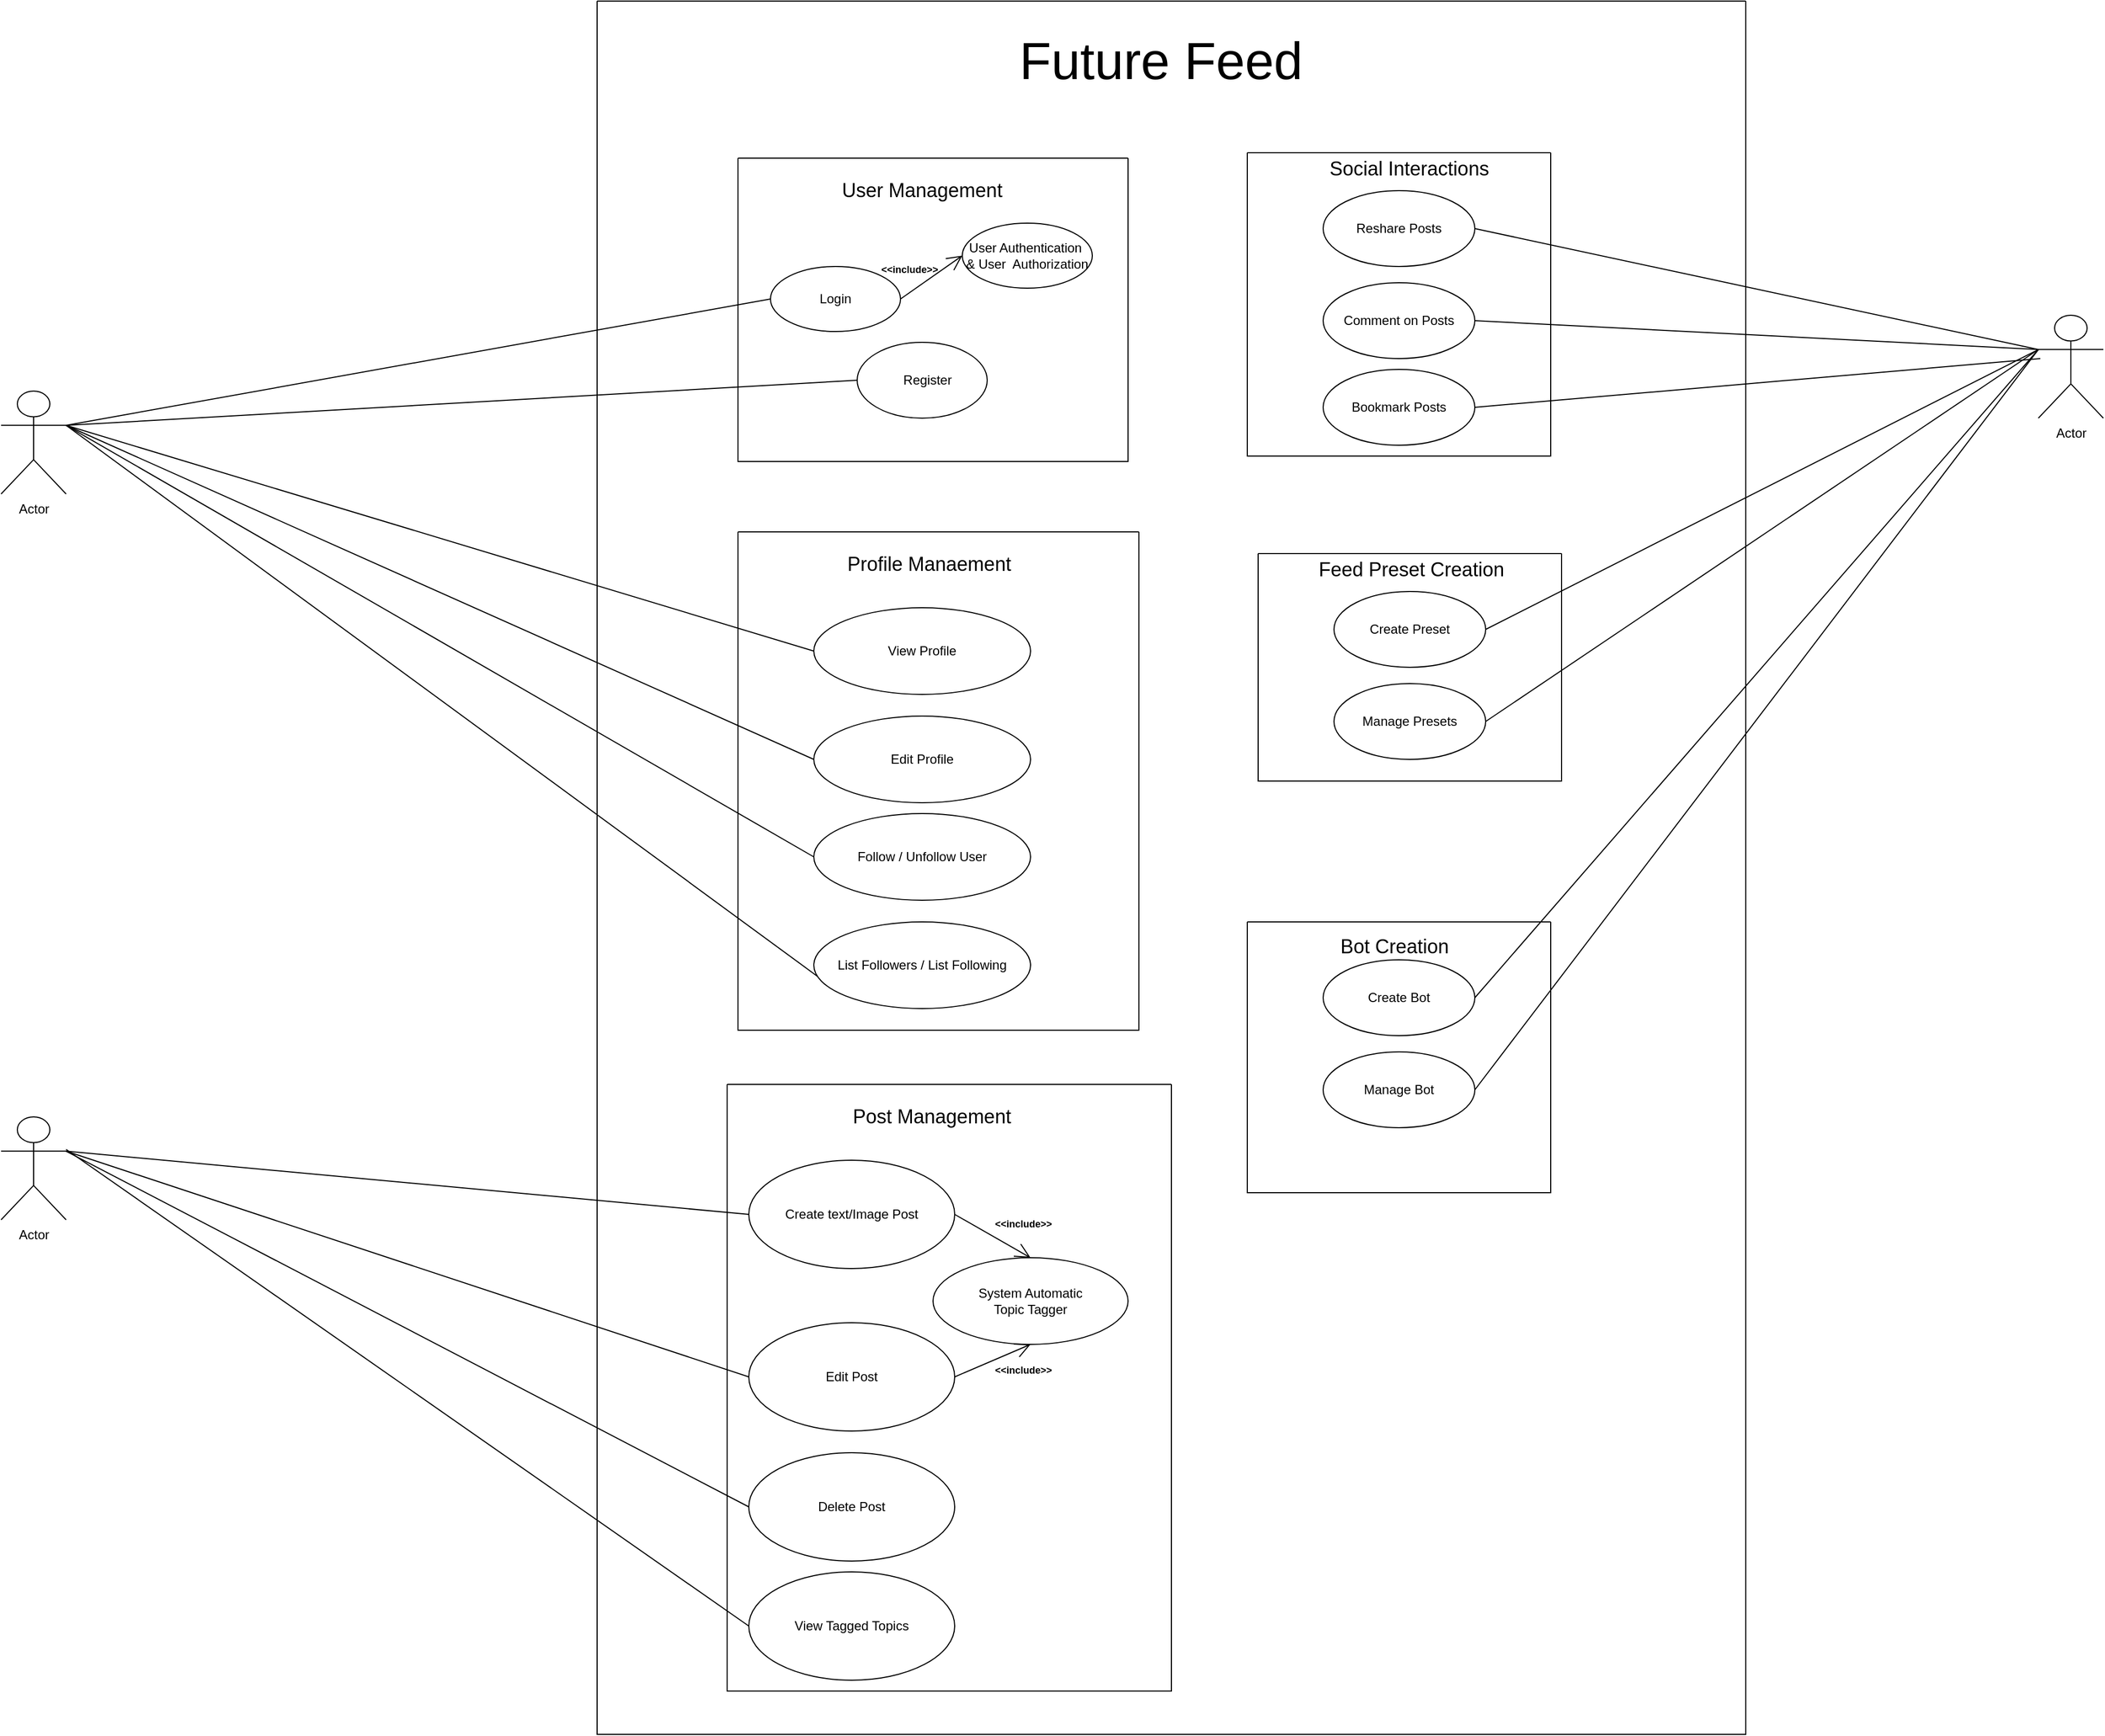 <mxfile version="27.0.5">
  <diagram name="Page-1" id="A5nZ0IqITTGndQLLmYTO">
    <mxGraphModel dx="1308" dy="2047" grid="1" gridSize="10" guides="1" tooltips="1" connect="1" arrows="1" fold="1" page="1" pageScale="1" pageWidth="827" pageHeight="1169" math="0" shadow="0">
      <root>
        <mxCell id="0" />
        <mxCell id="1" parent="0" />
        <mxCell id="NZRp_KM0lSio_9uiL5Sj-2" value="Actor" style="shape=umlActor;verticalLabelPosition=bottom;verticalAlign=top;html=1;outlineConnect=0;" parent="1" vertex="1">
          <mxGeometry x="1410" y="-180" width="60" height="95" as="geometry" />
        </mxCell>
        <mxCell id="NZRp_KM0lSio_9uiL5Sj-42" value="" style="endArrow=none;html=1;rounded=0;entryX=0;entryY=0.5;entryDx=0;entryDy=0;exitX=1;exitY=0.333;exitDx=0;exitDy=0;exitPerimeter=0;" parent="1" source="NZRp_KM0lSio_9uiL5Sj-2" target="NZRp_KM0lSio_9uiL5Sj-31" edge="1">
          <mxGeometry width="50" height="50" relative="1" as="geometry">
            <mxPoint x="330" y="44" as="sourcePoint" />
            <mxPoint x="1400" y="274" as="targetPoint" />
          </mxGeometry>
        </mxCell>
        <mxCell id="NZRp_KM0lSio_9uiL5Sj-21" value="" style="endArrow=none;html=1;rounded=0;entryX=0;entryY=0.5;entryDx=0;entryDy=0;exitX=1;exitY=0.333;exitDx=0;exitDy=0;exitPerimeter=0;" parent="1" source="NZRp_KM0lSio_9uiL5Sj-2" target="NZRp_KM0lSio_9uiL5Sj-20" edge="1">
          <mxGeometry width="50" height="50" relative="1" as="geometry">
            <mxPoint x="-410" y="24" as="sourcePoint" />
            <mxPoint x="400" y="-56" as="targetPoint" />
          </mxGeometry>
        </mxCell>
        <mxCell id="NZRp_KM0lSio_9uiL5Sj-43" value="" style="endArrow=none;html=1;rounded=0;entryX=0;entryY=0.5;entryDx=0;entryDy=0;exitX=1;exitY=0.333;exitDx=0;exitDy=0;exitPerimeter=0;" parent="1" source="NZRp_KM0lSio_9uiL5Sj-2" target="NZRp_KM0lSio_9uiL5Sj-30" edge="1">
          <mxGeometry width="50" height="50" relative="1" as="geometry">
            <mxPoint x="60" y="124" as="sourcePoint" />
            <mxPoint x="230" y="274" as="targetPoint" />
          </mxGeometry>
        </mxCell>
        <mxCell id="NZRp_KM0lSio_9uiL5Sj-44" value="" style="endArrow=none;html=1;rounded=0;entryX=0.02;entryY=0.634;entryDx=0;entryDy=0;entryPerimeter=0;exitX=1;exitY=0.333;exitDx=0;exitDy=0;exitPerimeter=0;" parent="1" source="NZRp_KM0lSio_9uiL5Sj-2" target="NZRp_KM0lSio_9uiL5Sj-32" edge="1">
          <mxGeometry width="50" height="50" relative="1" as="geometry">
            <mxPoint x="60" y="124" as="sourcePoint" />
            <mxPoint x="230" y="274" as="targetPoint" />
          </mxGeometry>
        </mxCell>
        <mxCell id="NZRp_KM0lSio_9uiL5Sj-41" value="" style="endArrow=none;html=1;rounded=0;exitX=1;exitY=0.333;exitDx=0;exitDy=0;exitPerimeter=0;entryX=0;entryY=0.5;entryDx=0;entryDy=0;" parent="1" source="NZRp_KM0lSio_9uiL5Sj-2" target="NZRp_KM0lSio_9uiL5Sj-28" edge="1">
          <mxGeometry width="50" height="50" relative="1" as="geometry">
            <mxPoint x="-470" y="264" as="sourcePoint" />
            <mxPoint x="-420" y="214" as="targetPoint" />
          </mxGeometry>
        </mxCell>
        <mxCell id="NZRp_KM0lSio_9uiL5Sj-17" value="" style="endArrow=none;html=1;rounded=0;entryX=0;entryY=0.5;entryDx=0;entryDy=0;exitX=1;exitY=0.333;exitDx=0;exitDy=0;exitPerimeter=0;" parent="1" source="NZRp_KM0lSio_9uiL5Sj-2" target="NZRp_KM0lSio_9uiL5Sj-13" edge="1">
          <mxGeometry width="50" height="50" relative="1" as="geometry">
            <mxPoint x="-120" y="-186" as="sourcePoint" />
            <mxPoint x="-70" y="-236" as="targetPoint" />
          </mxGeometry>
        </mxCell>
        <mxCell id="NZRp_KM0lSio_9uiL5Sj-1" value="" style="swimlane;startSize=0;" parent="1" vertex="1">
          <mxGeometry x="1960" y="-540" width="1060" height="1600" as="geometry" />
        </mxCell>
        <mxCell id="NZRp_KM0lSio_9uiL5Sj-3" value="&lt;font style=&quot;font-size: 48px;&quot;&gt;Future Feed&lt;/font&gt;" style="text;html=1;align=center;verticalAlign=middle;resizable=0;points=[];autosize=1;strokeColor=none;fillColor=none;" parent="NZRp_KM0lSio_9uiL5Sj-1" vertex="1">
          <mxGeometry x="380" y="20" width="280" height="70" as="geometry" />
        </mxCell>
        <mxCell id="NZRp_KM0lSio_9uiL5Sj-33" value="" style="swimlane;startSize=0;" parent="NZRp_KM0lSio_9uiL5Sj-1" vertex="1">
          <mxGeometry x="130" y="490" width="370" height="460" as="geometry" />
        </mxCell>
        <mxCell id="NZRp_KM0lSio_9uiL5Sj-26" value="&lt;span style=&quot;font-size: 18px;&quot;&gt;Profile Manaement&lt;/span&gt;" style="text;strokeColor=none;fillColor=none;align=left;verticalAlign=middle;spacingLeft=4;spacingRight=4;overflow=hidden;points=[[0,0.5],[1,0.5]];portConstraint=eastwest;rotatable=0;whiteSpace=wrap;html=1;" parent="NZRp_KM0lSio_9uiL5Sj-33" vertex="1">
          <mxGeometry x="95" y="10" width="170" height="40" as="geometry" />
        </mxCell>
        <mxCell id="NZRp_KM0lSio_9uiL5Sj-28" value="View Profile" style="ellipse;whiteSpace=wrap;html=1;" parent="NZRp_KM0lSio_9uiL5Sj-33" vertex="1">
          <mxGeometry x="70" y="70" width="200" height="80" as="geometry" />
        </mxCell>
        <mxCell id="NZRp_KM0lSio_9uiL5Sj-31" value="Edit Profile" style="ellipse;whiteSpace=wrap;html=1;" parent="NZRp_KM0lSio_9uiL5Sj-33" vertex="1">
          <mxGeometry x="70" y="170" width="200" height="80" as="geometry" />
        </mxCell>
        <mxCell id="NZRp_KM0lSio_9uiL5Sj-30" value="Follow / Unfollow User" style="ellipse;whiteSpace=wrap;html=1;" parent="NZRp_KM0lSio_9uiL5Sj-33" vertex="1">
          <mxGeometry x="70" y="260" width="200" height="80" as="geometry" />
        </mxCell>
        <mxCell id="NZRp_KM0lSio_9uiL5Sj-32" value="List Followers / List Following" style="ellipse;whiteSpace=wrap;html=1;" parent="NZRp_KM0lSio_9uiL5Sj-33" vertex="1">
          <mxGeometry x="70" y="360" width="200" height="80" as="geometry" />
        </mxCell>
        <mxCell id="NZRp_KM0lSio_9uiL5Sj-9" value="" style="swimlane;startSize=0;" parent="NZRp_KM0lSio_9uiL5Sj-1" vertex="1">
          <mxGeometry x="130" y="145" width="360" height="280" as="geometry" />
        </mxCell>
        <mxCell id="NZRp_KM0lSio_9uiL5Sj-13" value="Login" style="ellipse;whiteSpace=wrap;html=1;" parent="NZRp_KM0lSio_9uiL5Sj-9" vertex="1">
          <mxGeometry x="30" y="100" width="120" height="60" as="geometry" />
        </mxCell>
        <mxCell id="NZRp_KM0lSio_9uiL5Sj-12" value="&lt;span style=&quot;font-size: 18px;&quot;&gt;User Management&lt;/span&gt;" style="text;strokeColor=none;fillColor=none;align=left;verticalAlign=middle;spacingLeft=4;spacingRight=4;overflow=hidden;points=[[0,0.5],[1,0.5]];portConstraint=eastwest;rotatable=0;whiteSpace=wrap;html=1;" parent="NZRp_KM0lSio_9uiL5Sj-9" vertex="1">
          <mxGeometry x="90" y="10" width="170" height="40" as="geometry" />
        </mxCell>
        <mxCell id="NZRp_KM0lSio_9uiL5Sj-14" value="User Authentication&amp;nbsp;&lt;div&gt;&amp;amp; User&amp;nbsp; Authorization&lt;/div&gt;" style="ellipse;whiteSpace=wrap;html=1;" parent="NZRp_KM0lSio_9uiL5Sj-9" vertex="1">
          <mxGeometry x="207" y="60" width="120" height="60" as="geometry" />
        </mxCell>
        <mxCell id="NZRp_KM0lSio_9uiL5Sj-20" value="" style="ellipse;whiteSpace=wrap;html=1;" parent="NZRp_KM0lSio_9uiL5Sj-9" vertex="1">
          <mxGeometry x="110" y="170" width="120" height="70" as="geometry" />
        </mxCell>
        <mxCell id="NZRp_KM0lSio_9uiL5Sj-22" value="Register" style="text;html=1;align=center;verticalAlign=middle;whiteSpace=wrap;rounded=0;" parent="NZRp_KM0lSio_9uiL5Sj-9" vertex="1">
          <mxGeometry x="145" y="190" width="60" height="30" as="geometry" />
        </mxCell>
        <mxCell id="NZRp_KM0lSio_9uiL5Sj-72" value="" style="endArrow=open;endFill=1;endSize=12;html=1;rounded=0;exitX=1;exitY=0.5;exitDx=0;exitDy=0;entryX=0;entryY=0.5;entryDx=0;entryDy=0;" parent="NZRp_KM0lSio_9uiL5Sj-9" source="NZRp_KM0lSio_9uiL5Sj-13" target="NZRp_KM0lSio_9uiL5Sj-14" edge="1">
          <mxGeometry width="160" relative="1" as="geometry">
            <mxPoint x="80" y="195" as="sourcePoint" />
            <mxPoint x="240" y="195" as="targetPoint" />
          </mxGeometry>
        </mxCell>
        <mxCell id="NZRp_KM0lSio_9uiL5Sj-73" value="&lt;font style=&quot;font-size: 9px;&quot;&gt;&amp;lt;&amp;lt;include&amp;gt;&amp;gt;&lt;/font&gt;" style="text;align=center;fontStyle=1;verticalAlign=middle;spacingLeft=3;spacingRight=3;strokeColor=none;rotatable=0;points=[[0,0.5],[1,0.5]];portConstraint=eastwest;html=1;" parent="NZRp_KM0lSio_9uiL5Sj-9" vertex="1">
          <mxGeometry x="135" y="94" width="45" height="16" as="geometry" />
        </mxCell>
        <mxCell id="NZRp_KM0lSio_9uiL5Sj-79" value="" style="swimlane;startSize=0;" parent="NZRp_KM0lSio_9uiL5Sj-1" vertex="1">
          <mxGeometry x="600" y="140" width="280" height="280" as="geometry" />
        </mxCell>
        <mxCell id="NZRp_KM0lSio_9uiL5Sj-80" value="Reshare Posts" style="ellipse;whiteSpace=wrap;html=1;" parent="NZRp_KM0lSio_9uiL5Sj-79" vertex="1">
          <mxGeometry x="70" y="35" width="140" height="70" as="geometry" />
        </mxCell>
        <mxCell id="NZRp_KM0lSio_9uiL5Sj-81" value="&lt;span style=&quot;font-size: 18px;&quot;&gt;Social Interactions&lt;/span&gt;" style="text;strokeColor=none;fillColor=none;align=left;verticalAlign=middle;spacingLeft=4;spacingRight=4;overflow=hidden;points=[[0,0.5],[1,0.5]];portConstraint=eastwest;rotatable=0;whiteSpace=wrap;html=1;" parent="NZRp_KM0lSio_9uiL5Sj-79" vertex="1">
          <mxGeometry x="70" y="-5" width="170" height="40" as="geometry" />
        </mxCell>
        <mxCell id="NZRp_KM0lSio_9uiL5Sj-82" value="Comment on Posts&lt;span style=&quot;color: rgba(0, 0, 0, 0); font-family: monospace; font-size: 0px; text-align: start; text-wrap-mode: nowrap;&quot;&gt;%3CmxGraphModel%3E%3Croot%3E%3CmxCell%20id%3D%220%22%2F%3E%3CmxCell%20id%3D%221%22%20parent%3D%220%22%2F%3E%3CmxCell%20id%3D%222%22%20value%3D%22Reshare%20Posts%22%20style%3D%22ellipse%3BwhiteSpace%3Dwrap%3Bhtml%3D1%3B%22%20vertex%3D%221%22%20parent%3D%221%22%3E%3CmxGeometry%20x%3D%222630%22%20y%3D%22-365%22%20width%3D%22140%22%20height%3D%2270%22%20as%3D%22geometry%22%2F%3E%3C%2FmxCell%3E%3C%2Froot%3E%3C%2FmxGraphModel%3E&lt;/span&gt;&lt;span style=&quot;color: rgba(0, 0, 0, 0); font-family: monospace; font-size: 0px; text-align: start; text-wrap-mode: nowrap;&quot;&gt;%3CmxGraphModel%3E%3Croot%3E%3CmxCell%20id%3D%220%22%2F%3E%3CmxCell%20id%3D%221%22%20parent%3D%220%22%2F%3E%3CmxCell%20id%3D%222%22%20value%3D%22Reshare%20Posts%22%20style%3D%22ellipse%3BwhiteSpace%3Dwrap%3Bhtml%3D1%3B%22%20vertex%3D%221%22%20parent%3D%221%22%3E%3CmxGeometry%20x%3D%222630%22%20y%3D%22-365%22%20width%3D%22140%22%20height%3D%2270%22%20as%3D%22geometry%22%2F%3E%3C%2FmxCell%3E%3C%2Froot%3E%3C%2FmxGraphModel%3E&lt;/span&gt;" style="ellipse;whiteSpace=wrap;html=1;" parent="NZRp_KM0lSio_9uiL5Sj-79" vertex="1">
          <mxGeometry x="70" y="120" width="140" height="70" as="geometry" />
        </mxCell>
        <mxCell id="NZRp_KM0lSio_9uiL5Sj-83" value="Bookmark Posts" style="ellipse;whiteSpace=wrap;html=1;" parent="NZRp_KM0lSio_9uiL5Sj-79" vertex="1">
          <mxGeometry x="70" y="200" width="140" height="70" as="geometry" />
        </mxCell>
        <mxCell id="NZRp_KM0lSio_9uiL5Sj-48" value="" style="swimlane;startSize=0;" parent="NZRp_KM0lSio_9uiL5Sj-1" vertex="1">
          <mxGeometry x="120" y="1000" width="410" height="560" as="geometry" />
        </mxCell>
        <mxCell id="NZRp_KM0lSio_9uiL5Sj-53" value="Create text/Image Post" style="ellipse;whiteSpace=wrap;html=1;" parent="NZRp_KM0lSio_9uiL5Sj-48" vertex="1">
          <mxGeometry x="20" y="70" width="190" height="100" as="geometry" />
        </mxCell>
        <mxCell id="NZRp_KM0lSio_9uiL5Sj-52" value="&lt;span style=&quot;font-size: 18px;&quot;&gt;Post Management&lt;/span&gt;" style="text;strokeColor=none;fillColor=none;align=left;verticalAlign=middle;spacingLeft=4;spacingRight=4;overflow=hidden;points=[[0,0.5],[1,0.5]];portConstraint=eastwest;rotatable=0;whiteSpace=wrap;html=1;" parent="NZRp_KM0lSio_9uiL5Sj-48" vertex="1">
          <mxGeometry x="110" y="10" width="190" height="40" as="geometry" />
        </mxCell>
        <mxCell id="NZRp_KM0lSio_9uiL5Sj-54" value="System Automatic&lt;div&gt;Topic Tagger&lt;/div&gt;" style="ellipse;whiteSpace=wrap;html=1;" parent="NZRp_KM0lSio_9uiL5Sj-48" vertex="1">
          <mxGeometry x="190" y="160" width="180" height="80" as="geometry" />
        </mxCell>
        <mxCell id="NZRp_KM0lSio_9uiL5Sj-59" value="Edit Post" style="ellipse;whiteSpace=wrap;html=1;" parent="NZRp_KM0lSio_9uiL5Sj-48" vertex="1">
          <mxGeometry x="20" y="220" width="190" height="100" as="geometry" />
        </mxCell>
        <mxCell id="NZRp_KM0lSio_9uiL5Sj-60" value="Delete Post" style="ellipse;whiteSpace=wrap;html=1;" parent="NZRp_KM0lSio_9uiL5Sj-48" vertex="1">
          <mxGeometry x="20" y="340" width="190" height="100" as="geometry" />
        </mxCell>
        <mxCell id="NZRp_KM0lSio_9uiL5Sj-62" value="View Tagged Topics" style="ellipse;whiteSpace=wrap;html=1;" parent="NZRp_KM0lSio_9uiL5Sj-48" vertex="1">
          <mxGeometry x="20" y="450" width="190" height="100" as="geometry" />
        </mxCell>
        <mxCell id="NZRp_KM0lSio_9uiL5Sj-74" value="&lt;font style=&quot;font-size: 9px;&quot;&gt;&amp;lt;&amp;lt;include&amp;gt;&amp;gt;&lt;/font&gt;" style="text;align=center;fontStyle=1;verticalAlign=middle;spacingLeft=3;spacingRight=3;strokeColor=none;rotatable=0;points=[[0,0.5],[1,0.5]];portConstraint=eastwest;html=1;" parent="NZRp_KM0lSio_9uiL5Sj-48" vertex="1">
          <mxGeometry x="250" y="120" width="45" height="16" as="geometry" />
        </mxCell>
        <mxCell id="NZRp_KM0lSio_9uiL5Sj-75" value="" style="endArrow=open;endFill=1;endSize=12;html=1;rounded=0;entryX=0.5;entryY=0;entryDx=0;entryDy=0;exitX=1;exitY=0.5;exitDx=0;exitDy=0;" parent="NZRp_KM0lSio_9uiL5Sj-48" source="NZRp_KM0lSio_9uiL5Sj-53" target="NZRp_KM0lSio_9uiL5Sj-54" edge="1">
          <mxGeometry width="160" relative="1" as="geometry">
            <mxPoint x="130" y="-80" as="sourcePoint" />
            <mxPoint x="290" y="-80" as="targetPoint" />
            <Array as="points" />
          </mxGeometry>
        </mxCell>
        <mxCell id="NZRp_KM0lSio_9uiL5Sj-76" value="" style="endArrow=open;endFill=1;endSize=12;html=1;rounded=0;entryX=0.5;entryY=1;entryDx=0;entryDy=0;exitX=1;exitY=0.5;exitDx=0;exitDy=0;" parent="NZRp_KM0lSio_9uiL5Sj-48" source="NZRp_KM0lSio_9uiL5Sj-59" target="NZRp_KM0lSio_9uiL5Sj-54" edge="1">
          <mxGeometry width="160" relative="1" as="geometry">
            <mxPoint x="220" y="130" as="sourcePoint" />
            <mxPoint x="290" y="170" as="targetPoint" />
            <Array as="points" />
          </mxGeometry>
        </mxCell>
        <mxCell id="NZRp_KM0lSio_9uiL5Sj-78" value="&lt;font style=&quot;font-size: 9px;&quot;&gt;&amp;lt;&amp;lt;include&amp;gt;&amp;gt;&lt;/font&gt;" style="text;align=center;fontStyle=1;verticalAlign=middle;spacingLeft=3;spacingRight=3;strokeColor=none;rotatable=0;points=[[0,0.5],[1,0.5]];portConstraint=eastwest;html=1;" parent="NZRp_KM0lSio_9uiL5Sj-48" vertex="1">
          <mxGeometry x="250" y="255" width="45" height="16" as="geometry" />
        </mxCell>
        <mxCell id="NZRp_KM0lSio_9uiL5Sj-84" value="" style="swimlane;startSize=0;" parent="NZRp_KM0lSio_9uiL5Sj-1" vertex="1">
          <mxGeometry x="600" y="850" width="280" height="250" as="geometry" />
        </mxCell>
        <mxCell id="NZRp_KM0lSio_9uiL5Sj-85" value="Create Bot" style="ellipse;whiteSpace=wrap;html=1;" parent="NZRp_KM0lSio_9uiL5Sj-84" vertex="1">
          <mxGeometry x="70" y="35" width="140" height="70" as="geometry" />
        </mxCell>
        <mxCell id="NZRp_KM0lSio_9uiL5Sj-86" value="&lt;span style=&quot;font-size: 18px;&quot;&gt;Bot Creation&lt;/span&gt;" style="text;strokeColor=none;fillColor=none;align=left;verticalAlign=middle;spacingLeft=4;spacingRight=4;overflow=hidden;points=[[0,0.5],[1,0.5]];portConstraint=eastwest;rotatable=0;whiteSpace=wrap;html=1;" parent="NZRp_KM0lSio_9uiL5Sj-84" vertex="1">
          <mxGeometry x="80" y="10" width="140" height="25" as="geometry" />
        </mxCell>
        <mxCell id="NZRp_KM0lSio_9uiL5Sj-87" value="Manage Bot" style="ellipse;whiteSpace=wrap;html=1;" parent="NZRp_KM0lSio_9uiL5Sj-84" vertex="1">
          <mxGeometry x="70" y="120" width="140" height="70" as="geometry" />
        </mxCell>
        <mxCell id="NZRp_KM0lSio_9uiL5Sj-65" value="Actor" style="shape=umlActor;verticalLabelPosition=bottom;verticalAlign=top;html=1;outlineConnect=0;" parent="1" vertex="1">
          <mxGeometry x="1410" y="490" width="60" height="95" as="geometry" />
        </mxCell>
        <mxCell id="NZRp_KM0lSio_9uiL5Sj-66" value="" style="endArrow=none;html=1;rounded=0;exitX=1;exitY=0.333;exitDx=0;exitDy=0;exitPerimeter=0;entryX=0;entryY=0.5;entryDx=0;entryDy=0;" parent="1" source="NZRp_KM0lSio_9uiL5Sj-65" target="NZRp_KM0lSio_9uiL5Sj-53" edge="1">
          <mxGeometry width="50" height="50" relative="1" as="geometry">
            <mxPoint x="1810" y="290" as="sourcePoint" />
            <mxPoint x="1860" y="240" as="targetPoint" />
          </mxGeometry>
        </mxCell>
        <mxCell id="NZRp_KM0lSio_9uiL5Sj-67" value="" style="endArrow=none;html=1;rounded=0;exitX=0;exitY=0.5;exitDx=0;exitDy=0;entryX=1;entryY=0.333;entryDx=0;entryDy=0;entryPerimeter=0;" parent="1" source="NZRp_KM0lSio_9uiL5Sj-59" target="NZRp_KM0lSio_9uiL5Sj-65" edge="1">
          <mxGeometry width="50" height="50" relative="1" as="geometry">
            <mxPoint x="1810" y="290" as="sourcePoint" />
            <mxPoint x="1860" y="240" as="targetPoint" />
          </mxGeometry>
        </mxCell>
        <mxCell id="NZRp_KM0lSio_9uiL5Sj-68" value="" style="endArrow=none;html=1;rounded=0;exitX=1;exitY=0.333;exitDx=0;exitDy=0;exitPerimeter=0;entryX=0;entryY=0.5;entryDx=0;entryDy=0;" parent="1" source="NZRp_KM0lSio_9uiL5Sj-65" target="NZRp_KM0lSio_9uiL5Sj-60" edge="1">
          <mxGeometry width="50" height="50" relative="1" as="geometry">
            <mxPoint x="1810" y="290" as="sourcePoint" />
            <mxPoint x="1860" y="240" as="targetPoint" />
          </mxGeometry>
        </mxCell>
        <mxCell id="NZRp_KM0lSio_9uiL5Sj-69" value="" style="endArrow=none;html=1;rounded=0;entryX=0;entryY=0.5;entryDx=0;entryDy=0;" parent="1" target="NZRp_KM0lSio_9uiL5Sj-62" edge="1">
          <mxGeometry width="50" height="50" relative="1" as="geometry">
            <mxPoint x="1470" y="520" as="sourcePoint" />
            <mxPoint x="1860" y="240" as="targetPoint" />
          </mxGeometry>
        </mxCell>
        <mxCell id="NZRp_KM0lSio_9uiL5Sj-89" value="" style="swimlane;startSize=0;" parent="1" vertex="1">
          <mxGeometry x="2570" y="-30" width="280" height="210" as="geometry" />
        </mxCell>
        <mxCell id="NZRp_KM0lSio_9uiL5Sj-90" value="Create Preset" style="ellipse;whiteSpace=wrap;html=1;" parent="NZRp_KM0lSio_9uiL5Sj-89" vertex="1">
          <mxGeometry x="70" y="35" width="140" height="70" as="geometry" />
        </mxCell>
        <mxCell id="NZRp_KM0lSio_9uiL5Sj-91" value="&lt;span style=&quot;font-size: 18px;&quot;&gt;Feed Preset Creation&lt;/span&gt;" style="text;strokeColor=none;fillColor=none;align=left;verticalAlign=middle;spacingLeft=4;spacingRight=4;overflow=hidden;points=[[0,0.5],[1,0.5]];portConstraint=eastwest;rotatable=0;whiteSpace=wrap;html=1;" parent="NZRp_KM0lSio_9uiL5Sj-89" vertex="1">
          <mxGeometry x="50" y="-5" width="190" height="40" as="geometry" />
        </mxCell>
        <mxCell id="NZRp_KM0lSio_9uiL5Sj-92" value="Manage Presets" style="ellipse;whiteSpace=wrap;html=1;" parent="NZRp_KM0lSio_9uiL5Sj-89" vertex="1">
          <mxGeometry x="70" y="120" width="140" height="70" as="geometry" />
        </mxCell>
        <mxCell id="NZRp_KM0lSio_9uiL5Sj-94" value="Actor" style="shape=umlActor;verticalLabelPosition=bottom;verticalAlign=top;html=1;outlineConnect=0;" parent="1" vertex="1">
          <mxGeometry x="3290" y="-250" width="60" height="95" as="geometry" />
        </mxCell>
        <mxCell id="NZRp_KM0lSio_9uiL5Sj-96" value="" style="endArrow=none;html=1;rounded=0;exitX=1;exitY=0.5;exitDx=0;exitDy=0;entryX=0;entryY=0.333;entryDx=0;entryDy=0;entryPerimeter=0;" parent="1" source="NZRp_KM0lSio_9uiL5Sj-85" target="NZRp_KM0lSio_9uiL5Sj-94" edge="1">
          <mxGeometry width="50" height="50" relative="1" as="geometry">
            <mxPoint x="3030" y="260" as="sourcePoint" />
            <mxPoint x="3080" y="210" as="targetPoint" />
          </mxGeometry>
        </mxCell>
        <mxCell id="NZRp_KM0lSio_9uiL5Sj-97" value="" style="endArrow=none;html=1;rounded=0;exitX=1;exitY=0.5;exitDx=0;exitDy=0;entryX=0;entryY=0.333;entryDx=0;entryDy=0;entryPerimeter=0;" parent="1" source="NZRp_KM0lSio_9uiL5Sj-87" target="NZRp_KM0lSio_9uiL5Sj-94" edge="1">
          <mxGeometry width="50" height="50" relative="1" as="geometry">
            <mxPoint x="3030" y="260" as="sourcePoint" />
            <mxPoint x="3080" y="210" as="targetPoint" />
          </mxGeometry>
        </mxCell>
        <mxCell id="NZRp_KM0lSio_9uiL5Sj-98" value="" style="endArrow=none;html=1;rounded=0;entryX=1;entryY=0.5;entryDx=0;entryDy=0;exitX=0;exitY=0.333;exitDx=0;exitDy=0;exitPerimeter=0;" parent="1" source="NZRp_KM0lSio_9uiL5Sj-94" target="NZRp_KM0lSio_9uiL5Sj-92" edge="1">
          <mxGeometry width="50" height="50" relative="1" as="geometry">
            <mxPoint x="3030" y="260" as="sourcePoint" />
            <mxPoint x="3080" y="210" as="targetPoint" />
          </mxGeometry>
        </mxCell>
        <mxCell id="NZRp_KM0lSio_9uiL5Sj-99" value="" style="endArrow=none;html=1;rounded=0;exitX=1;exitY=0.5;exitDx=0;exitDy=0;entryX=0;entryY=0.333;entryDx=0;entryDy=0;entryPerimeter=0;" parent="1" source="NZRp_KM0lSio_9uiL5Sj-90" target="NZRp_KM0lSio_9uiL5Sj-94" edge="1">
          <mxGeometry width="50" height="50" relative="1" as="geometry">
            <mxPoint x="2780" y="130" as="sourcePoint" />
            <mxPoint x="3273.556" y="-230" as="targetPoint" />
          </mxGeometry>
        </mxCell>
        <mxCell id="NZRp_KM0lSio_9uiL5Sj-100" value="" style="endArrow=none;html=1;rounded=0;entryX=1;entryY=0.5;entryDx=0;entryDy=0;" parent="1" target="NZRp_KM0lSio_9uiL5Sj-83" edge="1">
          <mxGeometry width="50" height="50" relative="1" as="geometry">
            <mxPoint x="3291.778" y="-210" as="sourcePoint" />
            <mxPoint x="2890" y="80" as="targetPoint" />
          </mxGeometry>
        </mxCell>
        <mxCell id="NZRp_KM0lSio_9uiL5Sj-101" value="" style="endArrow=none;html=1;rounded=0;entryX=1;entryY=0.5;entryDx=0;entryDy=0;exitX=0;exitY=0.333;exitDx=0;exitDy=0;exitPerimeter=0;" parent="1" source="NZRp_KM0lSio_9uiL5Sj-94" target="NZRp_KM0lSio_9uiL5Sj-82" edge="1">
          <mxGeometry width="50" height="50" relative="1" as="geometry">
            <mxPoint x="3020" y="130" as="sourcePoint" />
            <mxPoint x="3070" y="80" as="targetPoint" />
          </mxGeometry>
        </mxCell>
        <mxCell id="NZRp_KM0lSio_9uiL5Sj-102" value="" style="endArrow=none;html=1;rounded=0;entryX=1;entryY=0.5;entryDx=0;entryDy=0;exitX=0;exitY=0.333;exitDx=0;exitDy=0;exitPerimeter=0;" parent="1" source="NZRp_KM0lSio_9uiL5Sj-94" target="NZRp_KM0lSio_9uiL5Sj-80" edge="1">
          <mxGeometry width="50" height="50" relative="1" as="geometry">
            <mxPoint x="3040" y="130" as="sourcePoint" />
            <mxPoint x="3090" y="80" as="targetPoint" />
          </mxGeometry>
        </mxCell>
      </root>
    </mxGraphModel>
  </diagram>
</mxfile>
